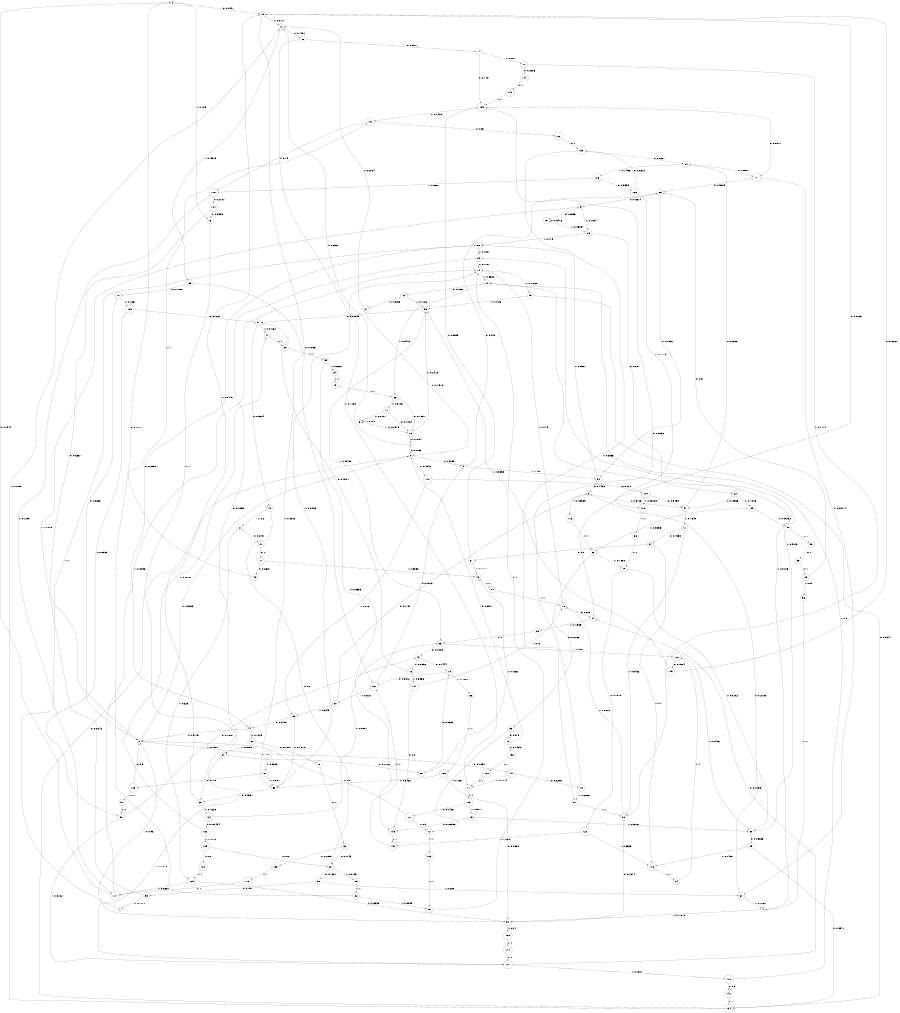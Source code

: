 digraph "ch24face_outputL10" {
size = "6,8.5";
ratio = "fill";
node [shape = circle];
node [fontsize = 24];
edge [fontsize = 24];
0 -> 49 [label = "0: 0.875    "];
0 -> 73 [label = "1: 0.125    "];
1 -> 52 [label = "1: 1        "];
2 -> 8 [label = "0: 0.8093   "];
2 -> 107 [label = "1: 0.1907   "];
3 -> 97 [label = "0: 0.9106   "];
3 -> 115 [label = "1: 0.08939  "];
4 -> 92 [label = "0: 0.1875   "];
4 -> 25 [label = "1: 0.8125   "];
5 -> 19 [label = "0: 0.8699   "];
5 -> 23 [label = "1: 0.1301   "];
6 -> 16 [label = "0: 0.0515   "];
6 -> 6 [label = "1: 0.9485   "];
7 -> 8 [label = "0: 0.7033   "];
7 -> 10 [label = "1: 0.2967   "];
8 -> 9 [label = "0: 0.8058   "];
8 -> 110 [label = "1: 0.1942   "];
9 -> 26 [label = "0: 0.842    "];
9 -> 32 [label = "1: 0.158    "];
10 -> 50 [label = "0: 0.1481   "];
10 -> 65 [label = "1: 0.8519   "];
11 -> 16 [label = "0: 0.1203   "];
11 -> 6 [label = "1: 0.8797   "];
12 -> 40 [label = "0: 0.1521   "];
12 -> 33 [label = "1: 0.8479   "];
13 -> 14 [label = "1: 1        "];
14 -> 45 [label = "0: 0.1668   "];
14 -> 12 [label = "1: 0.8332   "];
15 -> 33 [label = "1: 1        "];
16 -> 7 [label = "0: 0.7584   "];
16 -> 56 [label = "1: 0.2416   "];
17 -> 43 [label = "0: 0.6667   "];
17 -> 46 [label = "1: 0.3333   "];
18 -> 131 [label = "0: 0.8312   "];
18 -> 86 [label = "1: 0.1688   "];
19 -> 19 [label = "0: 0.9476   "];
19 -> 23 [label = "1: 0.05237  "];
20 -> 36 [label = "0: 1        "];
21 -> 17 [label = "0: 1        "];
22 -> 97 [label = "0: 0.8995   "];
22 -> 89 [label = "1: 0.1005   "];
23 -> 22 [label = "0: 0.221    "];
23 -> 52 [label = "1: 0.779    "];
24 -> 102 [label = "1: 1        "];
25 -> 69 [label = "0: 0.2293   "];
25 -> 14 [label = "1: 0.7707   "];
26 -> 5 [label = "0: 0.8674   "];
26 -> 32 [label = "1: 0.1326   "];
27 -> 8 [label = "0: 0.7916   "];
27 -> 10 [label = "1: 0.2084   "];
28 -> 55 [label = "0: 0.7831   "];
28 -> 85 [label = "1: 0.2169   "];
29 -> 26 [label = "0: 0.5      "];
29 -> 96 [label = "1: 0.5      "];
30 -> 20 [label = "0: 0.1207   "];
30 -> 64 [label = "1: 0.8793   "];
31 -> 21 [label = "0: 0.375    "];
31 -> 129 [label = "1: 0.625    "];
32 -> 3 [label = "0: 0.1433   "];
32 -> 52 [label = "1: 0.8567   "];
33 -> 16 [label = "0: 0.1291   "];
33 -> 11 [label = "1: 0.8709   "];
34 -> 15 [label = "1: 1        "];
35 -> 146 [label = "0: 0.3333   "];
35 -> 34 [label = "1: 0.6667   "];
36 -> 28 [label = "0: 0.7143   "];
36 -> 133 [label = "1: 0.2857   "];
37 -> 61 [label = "0: 0.9      "];
37 -> 116 [label = "1: 0.1      "];
38 -> 35 [label = "1: 1        "];
39 -> 5 [label = "0: 0.8889   "];
39 -> 1 [label = "1: 0.1111   "];
40 -> 27 [label = "0: 0.8238   "];
40 -> 56 [label = "1: 0.1762   "];
41 -> 37 [label = "0: 0.1538   "];
41 -> 80 [label = "1: 0.8462   "];
42 -> 18 [label = "0: 0.7444   "];
42 -> 76 [label = "1: 0.2556   "];
43 -> 127 [label = "1: 1        "];
44 -> 2 [label = "0: 0.8775   "];
44 -> 30 [label = "1: 0.1225   "];
45 -> 134 [label = "0: 0.8574   "];
45 -> 56 [label = "1: 0.1426   "];
46 -> 84 [label = "1: 1        "];
47 -> 38 [label = "1: 1        "];
48 -> 28 [label = "0: 0.8      "];
48 -> 31 [label = "1: 0.2      "];
49 -> 131 [label = "0: 0.7883   "];
49 -> 10 [label = "1: 0.2117   "];
50 -> 74 [label = "0: 0.8571   "];
50 -> 71 [label = "1: 0.1429   "];
51 -> 48 [label = "0: 0.9524   "];
51 -> 47 [label = "1: 0.04762  "];
52 -> 44 [label = "0: 0.2693   "];
52 -> 25 [label = "1: 0.7307   "];
53 -> 29 [label = "0: 1        "];
54 -> 101 [label = "0: 0.8507   "];
54 -> 126 [label = "1: 0.1493   "];
55 -> 39 [label = "0: 0.791    "];
55 -> 67 [label = "1: 0.209    "];
56 -> 51 [label = "0: 0.08645  "];
56 -> 83 [label = "1: 0.9136   "];
57 -> 3 [label = "0: 0.1757   "];
57 -> 62 [label = "1: 0.8243   "];
58 -> 69 [label = "0: 0.1537   "];
58 -> 14 [label = "1: 0.8463   "];
59 -> 122 [label = "0: 0.1818   "];
59 -> 60 [label = "1: 0.8182   "];
60 -> 95 [label = "0: 0.09869  "];
60 -> 12 [label = "1: 0.9013   "];
61 -> 135 [label = "0: 0.8889   "];
61 -> 46 [label = "1: 0.1111   "];
62 -> 44 [label = "0: 0.2488   "];
62 -> 58 [label = "1: 0.7512   "];
63 -> 93 [label = "0: 0.2162   "];
63 -> 59 [label = "1: 0.7838   "];
64 -> 68 [label = "0: 0.2182   "];
64 -> 111 [label = "1: 0.7818   "];
65 -> 70 [label = "0: 0.1798   "];
65 -> 58 [label = "1: 0.8202   "];
66 -> 59 [label = "1: 1        "];
67 -> 3 [label = "0: 0.2738   "];
67 -> 4 [label = "1: 0.7262   "];
68 -> 18 [label = "0: 0.8333   "];
68 -> 46 [label = "1: 0.1667   "];
69 -> 49 [label = "0: 0.8475   "];
69 -> 104 [label = "1: 0.1525   "];
70 -> 2 [label = "0: 0.8333   "];
70 -> 109 [label = "1: 0.1667   "];
71 -> 113 [label = "1: 1        "];
72 -> 103 [label = "1: 1        "];
73 -> 64 [label = "1: 1        "];
74 -> 135 [label = "0: 0.719    "];
74 -> 77 [label = "1: 0.281    "];
75 -> 8 [label = "0: 0.8571   "];
75 -> 136 [label = "1: 0.1429   "];
76 -> 51 [label = "0: 0.1304   "];
76 -> 147 [label = "1: 0.8696   "];
77 -> 144 [label = "0: 0.2286   "];
77 -> 80 [label = "1: 0.7714   "];
78 -> 94 [label = "0: 0.225    "];
78 -> 14 [label = "1: 0.775    "];
79 -> 135 [label = "0: 0.9333   "];
79 -> 87 [label = "1: 0.06667  "];
80 -> 92 [label = "0: 0.1974   "];
80 -> 78 [label = "1: 0.8026   "];
81 -> 123 [label = "0: 0.119    "];
81 -> 58 [label = "1: 0.881    "];
82 -> 0 [label = "0: 0.1111   "];
82 -> 13 [label = "1: 0.8889   "];
83 -> 42 [label = "0: 0.2009   "];
83 -> 102 [label = "1: 0.7991   "];
84 -> 78 [label = "1: 1        "];
85 -> 82 [label = "1: 1        "];
86 -> 139 [label = "1: 1        "];
87 -> 80 [label = "1: 1        "];
88 -> 83 [label = "1: 1        "];
89 -> 99 [label = "0: 0.06452  "];
89 -> 63 [label = "1: 0.9355   "];
90 -> 42 [label = "0: 0.1818   "];
90 -> 111 [label = "1: 0.8182   "];
91 -> 90 [label = "1: 1        "];
92 -> 2 [label = "0: 0.96     "];
92 -> 128 [label = "1: 0.04     "];
93 -> 75 [label = "0: 0.875    "];
93 -> 72 [label = "1: 0.125    "];
94 -> 49 [label = "0: 0.8065   "];
94 -> 88 [label = "1: 0.1935   "];
95 -> 134 [label = "0: 0.8571   "];
95 -> 116 [label = "1: 0.1429   "];
96 -> 4 [label = "1: 1        "];
97 -> 54 [label = "0: 0.8352   "];
97 -> 41 [label = "1: 0.1648   "];
98 -> 53 [label = "0: 1        "];
99 -> 98 [label = "0: 1        "];
100 -> 97 [label = "0: 0.9459   "];
100 -> 108 [label = "1: 0.05405  "];
101 -> 26 [label = "0: 0.9029   "];
101 -> 67 [label = "1: 0.09714  "];
102 -> 145 [label = "0: 0.1504   "];
102 -> 60 [label = "1: 0.8496   "];
103 -> 13 [label = "1: 1        "];
104 -> 132 [label = "0: 0.09434  "];
104 -> 83 [label = "1: 0.9057   "];
105 -> 28 [label = "0: 0.8      "];
105 -> 120 [label = "1: 0.2      "];
106 -> 138 [label = "0: 1        "];
107 -> 141 [label = "0: 0.1692   "];
107 -> 81 [label = "1: 0.8308   "];
108 -> 66 [label = "1: 1        "];
109 -> 51 [label = "0: 0.1667   "];
109 -> 90 [label = "1: 0.8333   "];
110 -> 100 [label = "0: 0.124    "];
110 -> 62 [label = "1: 0.876    "];
111 -> 94 [label = "0: 0.2453   "];
111 -> 112 [label = "1: 0.7547   "];
112 -> 142 [label = "0: 0.2      "];
112 -> 12 [label = "1: 0.8      "];
113 -> 121 [label = "0: 0.1429   "];
113 -> 137 [label = "1: 0.8571   "];
114 -> 111 [label = "1: 1        "];
115 -> 63 [label = "1: 1        "];
116 -> 24 [label = "1: 1        "];
117 -> 0 [label = "0: 0.1944   "];
117 -> 14 [label = "1: 0.8056   "];
118 -> 124 [label = "0: 0.2791   "];
118 -> 117 [label = "1: 0.7209   "];
119 -> 117 [label = "1: 1        "];
120 -> 129 [label = "1: 1        "];
121 -> 2 [label = "0: 0.5      "];
121 -> 72 [label = "1: 0.5      "];
122 -> 143 [label = "0: 0.6667   "];
122 -> 116 [label = "1: 0.3333   "];
123 -> 2 [label = "0: 0.9      "];
123 -> 91 [label = "1: 0.1      "];
124 -> 2 [label = "0: 0.6667   "];
124 -> 73 [label = "1: 0.3333   "];
125 -> 138 [label = "0: 0.8824   "];
125 -> 108 [label = "1: 0.1176   "];
126 -> 125 [label = "0: 0.3333   "];
126 -> 118 [label = "1: 0.6667   "];
127 -> 106 [label = "0: 0.25     "];
127 -> 118 [label = "1: 0.75     "];
128 -> 114 [label = "1: 1        "];
129 -> 92 [label = "0: 0.3333   "];
129 -> 117 [label = "1: 0.6667   "];
130 -> 71 [label = "1: 1        "];
131 -> 9 [label = "0: 0.7973   "];
131 -> 57 [label = "1: 0.2027   "];
132 -> 105 [label = "0: 0.8182   "];
132 -> 47 [label = "1: 0.1818   "];
133 -> 119 [label = "1: 1        "];
134 -> 8 [label = "0: 0.8242   "];
134 -> 10 [label = "1: 0.1758   "];
135 -> 101 [label = "0: 0.8571   "];
135 -> 127 [label = "1: 0.1429   "];
136 -> 130 [label = "0: 1        "];
137 -> 146 [label = "0: 0.08333  "];
137 -> 60 [label = "1: 0.9167   "];
138 -> 54 [label = "0: 0.6667   "];
138 -> 87 [label = "1: 0.3333   "];
139 -> 92 [label = "0: 0.1538   "];
139 -> 58 [label = "1: 0.8462   "];
140 -> 135 [label = "0: 1        "];
141 -> 79 [label = "0: 0.8286   "];
141 -> 71 [label = "1: 0.1714   "];
142 -> 134 [label = "0: 1        "];
143 -> 131 [label = "0: 1        "];
144 -> 140 [label = "0: 1        "];
145 -> 49 [label = "0: 0.6667   "];
145 -> 56 [label = "1: 0.3333   "];
146 -> 143 [label = "0: 1        "];
147 -> 146 [label = "0: 0.2      "];
147 -> 78 [label = "1: 0.8      "];
}